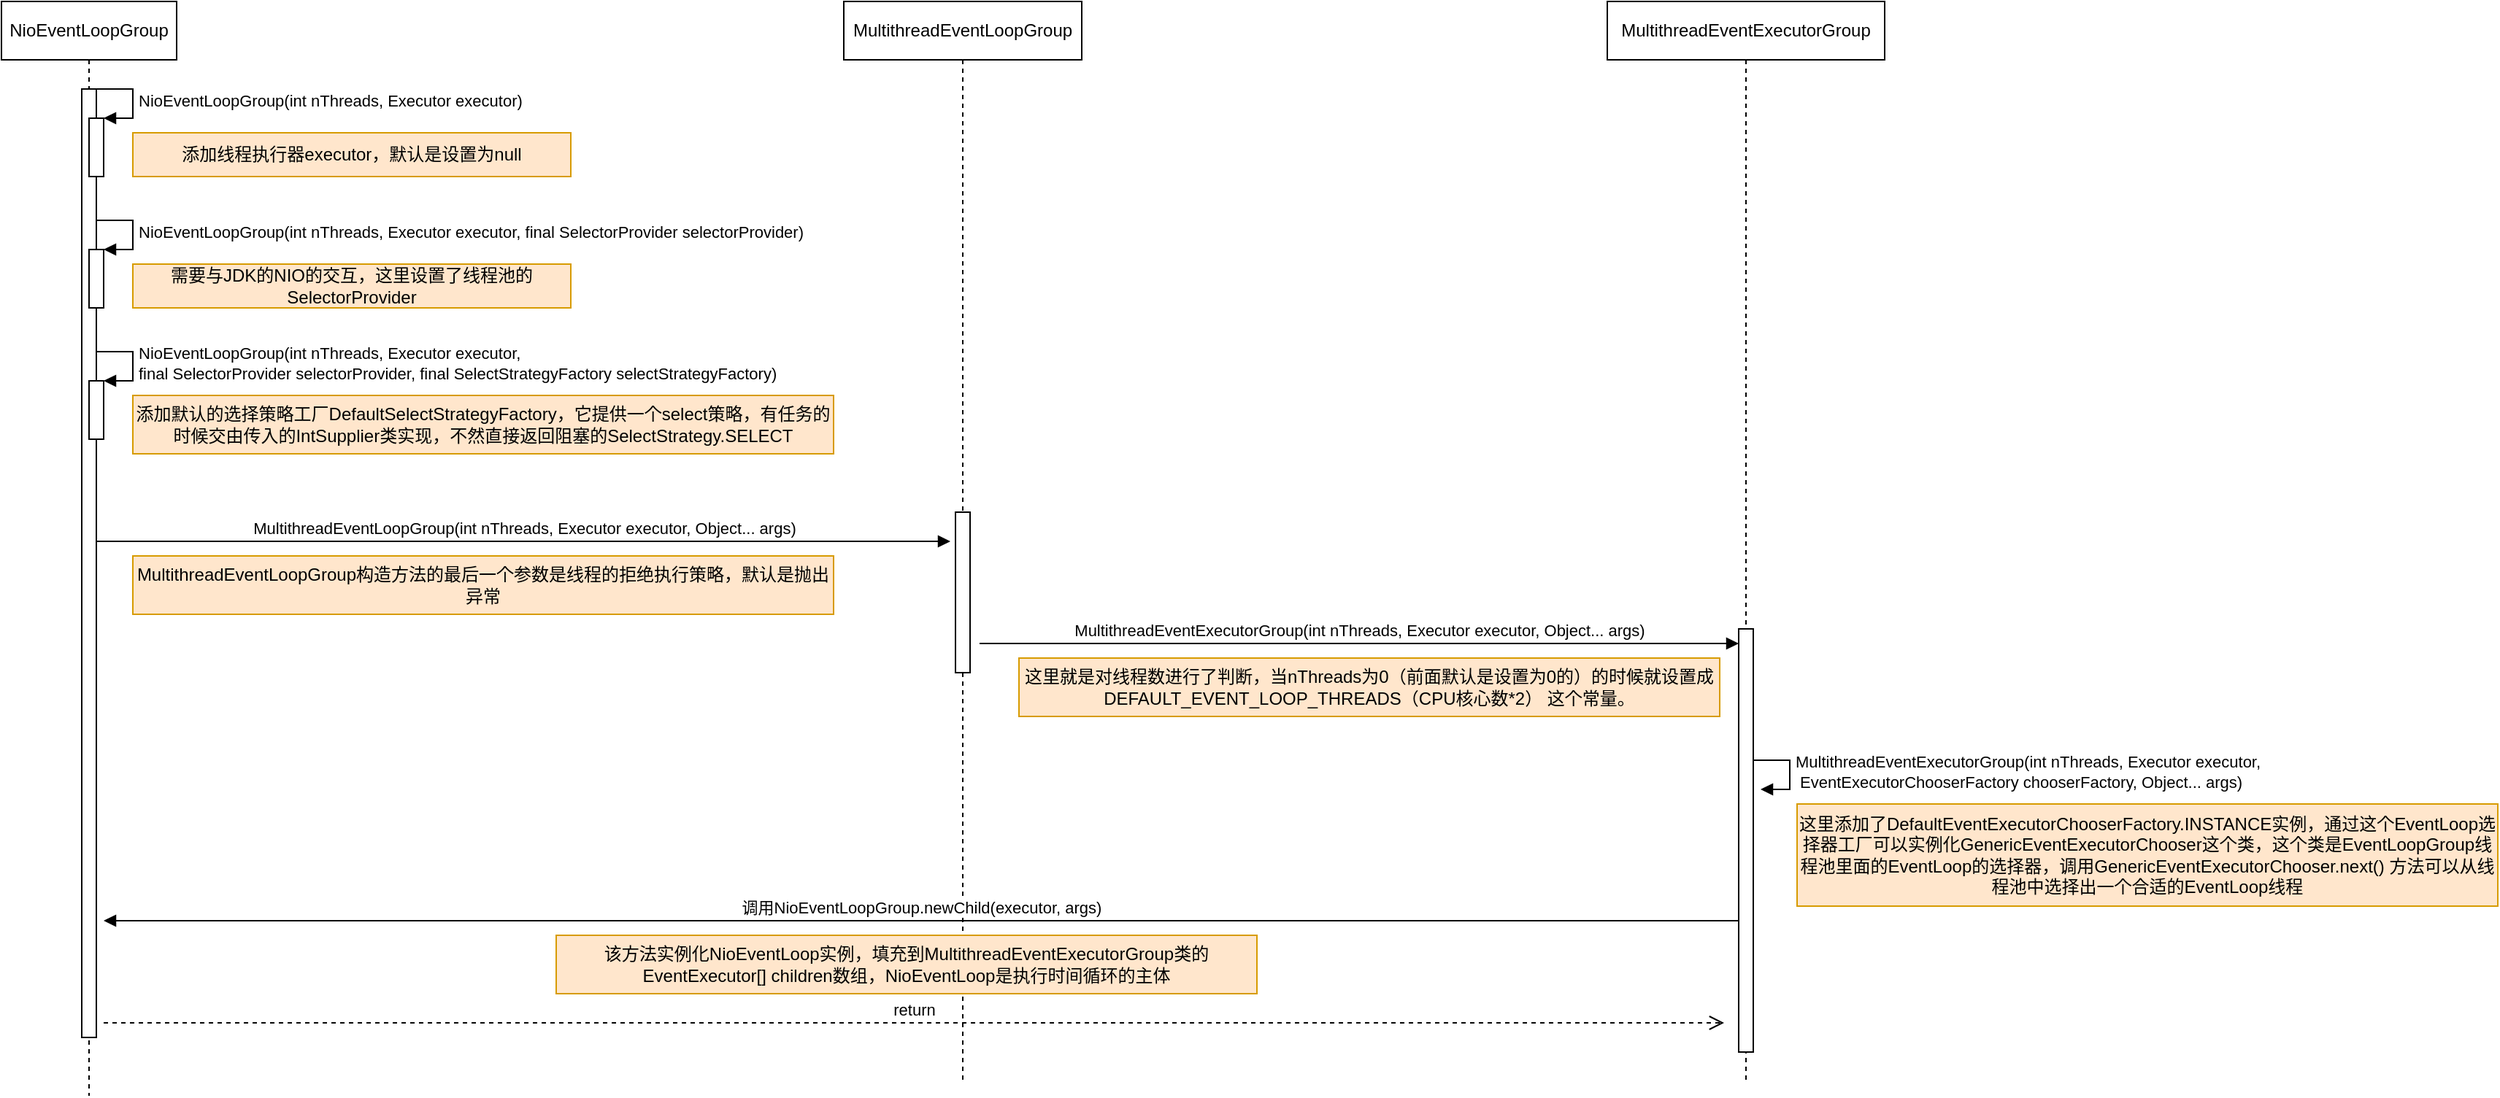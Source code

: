 <mxfile version="13.10.1" type="device"><diagram id="wmlcwUSVRksTxXMcBo_x" name="Page-1"><mxGraphModel dx="1113" dy="693" grid="1" gridSize="10" guides="1" tooltips="1" connect="1" arrows="1" fold="1" page="1" pageScale="1" pageWidth="827" pageHeight="1169" math="0" shadow="0"><root><mxCell id="0"/><mxCell id="1" parent="0"/><mxCell id="ASzNM2jnxEw0PqBfCDH1-1" value="NioEventLoopGroup" style="shape=umlLifeline;perimeter=lifelinePerimeter;whiteSpace=wrap;html=1;container=1;collapsible=0;recursiveResize=0;outlineConnect=0;" vertex="1" parent="1"><mxGeometry x="130" y="180" width="120" height="750" as="geometry"/></mxCell><mxCell id="ASzNM2jnxEw0PqBfCDH1-5" value="" style="html=1;points=[];perimeter=orthogonalPerimeter;" vertex="1" parent="ASzNM2jnxEw0PqBfCDH1-1"><mxGeometry x="55" y="60" width="10" height="650" as="geometry"/></mxCell><mxCell id="ASzNM2jnxEw0PqBfCDH1-24" value="&lt;span style=&quot;font-size: 11px&quot;&gt;MultithreadEventLoopGroup(int nThreads, Executor executor, Object... args)&lt;/span&gt;" style="html=1;verticalAlign=bottom;endArrow=block;" edge="1" parent="ASzNM2jnxEw0PqBfCDH1-1"><mxGeometry width="80" relative="1" as="geometry"><mxPoint x="65" y="370" as="sourcePoint"/><mxPoint x="650" y="370" as="targetPoint"/></mxGeometry></mxCell><mxCell id="ASzNM2jnxEw0PqBfCDH1-3" value="" style="html=1;points=[];perimeter=orthogonalPerimeter;" vertex="1" parent="1"><mxGeometry x="190" y="260" width="10" height="40" as="geometry"/></mxCell><mxCell id="ASzNM2jnxEw0PqBfCDH1-4" value="NioEventLoopGroup(int nThreads, Executor executor)" style="edgeStyle=orthogonalEdgeStyle;html=1;align=left;spacingLeft=2;endArrow=block;rounded=0;entryX=1;entryY=0;" edge="1" target="ASzNM2jnxEw0PqBfCDH1-3" parent="1"><mxGeometry relative="1" as="geometry"><mxPoint x="195" y="240" as="sourcePoint"/><Array as="points"><mxPoint x="220" y="240"/></Array></mxGeometry></mxCell><mxCell id="ASzNM2jnxEw0PqBfCDH1-8" value="添加线程执行器executor，默认是设置为null" style="rounded=0;whiteSpace=wrap;html=1;fillColor=#ffe6cc;strokeColor=#d79b00;" vertex="1" parent="1"><mxGeometry x="220" y="270" width="300" height="30" as="geometry"/></mxCell><mxCell id="ASzNM2jnxEw0PqBfCDH1-10" value="" style="html=1;points=[];perimeter=orthogonalPerimeter;" vertex="1" parent="1"><mxGeometry x="190" y="350" width="10" height="40" as="geometry"/></mxCell><mxCell id="ASzNM2jnxEw0PqBfCDH1-11" value="NioEventLoopGroup(int nThreads, Executor executor, final SelectorProvider selectorProvider)" style="edgeStyle=orthogonalEdgeStyle;html=1;align=left;spacingLeft=2;endArrow=block;rounded=0;entryX=1;entryY=0;" edge="1" target="ASzNM2jnxEw0PqBfCDH1-10" parent="1"><mxGeometry relative="1" as="geometry"><mxPoint x="195" y="330" as="sourcePoint"/><Array as="points"><mxPoint x="220" y="330"/></Array></mxGeometry></mxCell><mxCell id="ASzNM2jnxEw0PqBfCDH1-12" value="需要与JDK的NIO的交互，这里设置了线程池的SelectorProvider" style="rounded=0;whiteSpace=wrap;html=1;fillColor=#ffe6cc;strokeColor=#d79b00;" vertex="1" parent="1"><mxGeometry x="220" y="360" width="300" height="30" as="geometry"/></mxCell><mxCell id="ASzNM2jnxEw0PqBfCDH1-13" value="" style="html=1;points=[];perimeter=orthogonalPerimeter;" vertex="1" parent="1"><mxGeometry x="190" y="440" width="10" height="40" as="geometry"/></mxCell><mxCell id="ASzNM2jnxEw0PqBfCDH1-14" value="NioEventLoopGroup(int nThreads, Executor executor, &lt;br&gt;final SelectorProvider selectorProvider, final SelectStrategyFactory selectStrategyFactory)" style="edgeStyle=orthogonalEdgeStyle;html=1;align=left;spacingLeft=2;endArrow=block;rounded=0;entryX=1;entryY=0;" edge="1" target="ASzNM2jnxEw0PqBfCDH1-13" parent="1"><mxGeometry relative="1" as="geometry"><mxPoint x="195" y="420" as="sourcePoint"/><Array as="points"><mxPoint x="220" y="420"/></Array></mxGeometry></mxCell><mxCell id="ASzNM2jnxEw0PqBfCDH1-15" value="添加默认的选择策略工厂DefaultSelectStrategyFactory，它提供一个select策略，有任务的时候交由传入的IntSupplier类实现，不然直接返回阻塞的SelectStrategy.SELECT" style="rounded=0;whiteSpace=wrap;html=1;fillColor=#ffe6cc;strokeColor=#d79b00;" vertex="1" parent="1"><mxGeometry x="220" y="450" width="480" height="40" as="geometry"/></mxCell><mxCell id="ASzNM2jnxEw0PqBfCDH1-21" value="MultithreadEventLoopGroup" style="shape=umlLifeline;perimeter=lifelinePerimeter;whiteSpace=wrap;html=1;container=1;collapsible=0;recursiveResize=0;outlineConnect=0;" vertex="1" parent="1"><mxGeometry x="707" y="180" width="163" height="740" as="geometry"/></mxCell><mxCell id="ASzNM2jnxEw0PqBfCDH1-22" value="" style="html=1;points=[];perimeter=orthogonalPerimeter;" vertex="1" parent="ASzNM2jnxEw0PqBfCDH1-21"><mxGeometry x="76.5" y="350" width="10" height="110" as="geometry"/></mxCell><mxCell id="ASzNM2jnxEw0PqBfCDH1-25" value="这里就是对线程数进行了判断，当nThreads为0（前面默认是设置为0的）的时候就设置成DEFAULT_EVENT_LOOP_THREADS（CPU核心数*2） 这个常量。" style="rounded=0;whiteSpace=wrap;html=1;fillColor=#ffe6cc;strokeColor=#d79b00;" vertex="1" parent="1"><mxGeometry x="827" y="630" width="480" height="40" as="geometry"/></mxCell><mxCell id="ASzNM2jnxEw0PqBfCDH1-26" value="MultithreadEventLoopGroup构造方法的最后一个参数是线程的拒绝执行策略，默认是抛出异常" style="rounded=0;whiteSpace=wrap;html=1;fillColor=#ffe6cc;strokeColor=#d79b00;" vertex="1" parent="1"><mxGeometry x="220" y="560" width="480" height="40" as="geometry"/></mxCell><mxCell id="ASzNM2jnxEw0PqBfCDH1-27" value="MultithreadEventExecutorGroup" style="shape=umlLifeline;perimeter=lifelinePerimeter;whiteSpace=wrap;html=1;container=1;collapsible=0;recursiveResize=0;outlineConnect=0;" vertex="1" parent="1"><mxGeometry x="1230" y="180" width="190" height="740" as="geometry"/></mxCell><mxCell id="ASzNM2jnxEw0PqBfCDH1-28" value="" style="html=1;points=[];perimeter=orthogonalPerimeter;" vertex="1" parent="ASzNM2jnxEw0PqBfCDH1-27"><mxGeometry x="90" y="430" width="10" height="290" as="geometry"/></mxCell><mxCell id="ASzNM2jnxEw0PqBfCDH1-33" value="MultithreadEventExecutorGroup(int nThreads, Executor executor,&lt;br&gt;&amp;nbsp;EventExecutorChooserFactory chooserFactory, Object... args)" style="edgeStyle=orthogonalEdgeStyle;html=1;align=left;spacingLeft=2;endArrow=block;rounded=0;entryX=1;entryY=0;" edge="1" parent="ASzNM2jnxEw0PqBfCDH1-27"><mxGeometry relative="1" as="geometry"><mxPoint x="100" y="520" as="sourcePoint"/><Array as="points"><mxPoint x="125" y="520"/><mxPoint x="125" y="540"/></Array><mxPoint x="105" y="540" as="targetPoint"/></mxGeometry></mxCell><mxCell id="ASzNM2jnxEw0PqBfCDH1-29" value="MultithreadEventExecutorGroup(int nThreads, Executor executor, Object... args)" style="html=1;verticalAlign=bottom;endArrow=block;" edge="1" parent="1"><mxGeometry width="80" relative="1" as="geometry"><mxPoint x="800" y="620" as="sourcePoint"/><mxPoint x="1320" y="620" as="targetPoint"/></mxGeometry></mxCell><mxCell id="ASzNM2jnxEw0PqBfCDH1-34" value="这里添加了DefaultEventExecutorChooserFactory.INSTANCE实例，通过这个EventLoop选择器工厂可以实例化GenericEventExecutorChooser这个类，这个类是EventLoopGroup线程池里面的EventLoop的选择器，调用GenericEventExecutorChooser.next() 方法可以从线程池中选择出一个合适的EventLoop线程" style="rounded=0;whiteSpace=wrap;html=1;fillColor=#ffe6cc;strokeColor=#d79b00;" vertex="1" parent="1"><mxGeometry x="1360" y="730" width="480" height="70" as="geometry"/></mxCell><mxCell id="ASzNM2jnxEw0PqBfCDH1-35" value="调用NioEventLoopGroup.newChild(executor, args)" style="html=1;verticalAlign=bottom;endArrow=block;" edge="1" parent="1"><mxGeometry width="80" relative="1" as="geometry"><mxPoint x="1320" y="810" as="sourcePoint"/><mxPoint x="200" y="810" as="targetPoint"/></mxGeometry></mxCell><mxCell id="ASzNM2jnxEw0PqBfCDH1-36" value="该方法实例化NioEventLoop实例，填充到MultithreadEventExecutorGroup类的EventExecutor[] children数组，NioEventLoop是执行时间循环的主体" style="rounded=0;whiteSpace=wrap;html=1;fillColor=#ffe6cc;strokeColor=#d79b00;" vertex="1" parent="1"><mxGeometry x="510" y="820" width="480" height="40" as="geometry"/></mxCell><mxCell id="ASzNM2jnxEw0PqBfCDH1-37" value="return" style="html=1;verticalAlign=bottom;endArrow=open;dashed=1;endSize=8;" edge="1" parent="1"><mxGeometry relative="1" as="geometry"><mxPoint x="200" y="880" as="sourcePoint"/><mxPoint x="1310" y="880" as="targetPoint"/></mxGeometry></mxCell></root></mxGraphModel></diagram></mxfile>